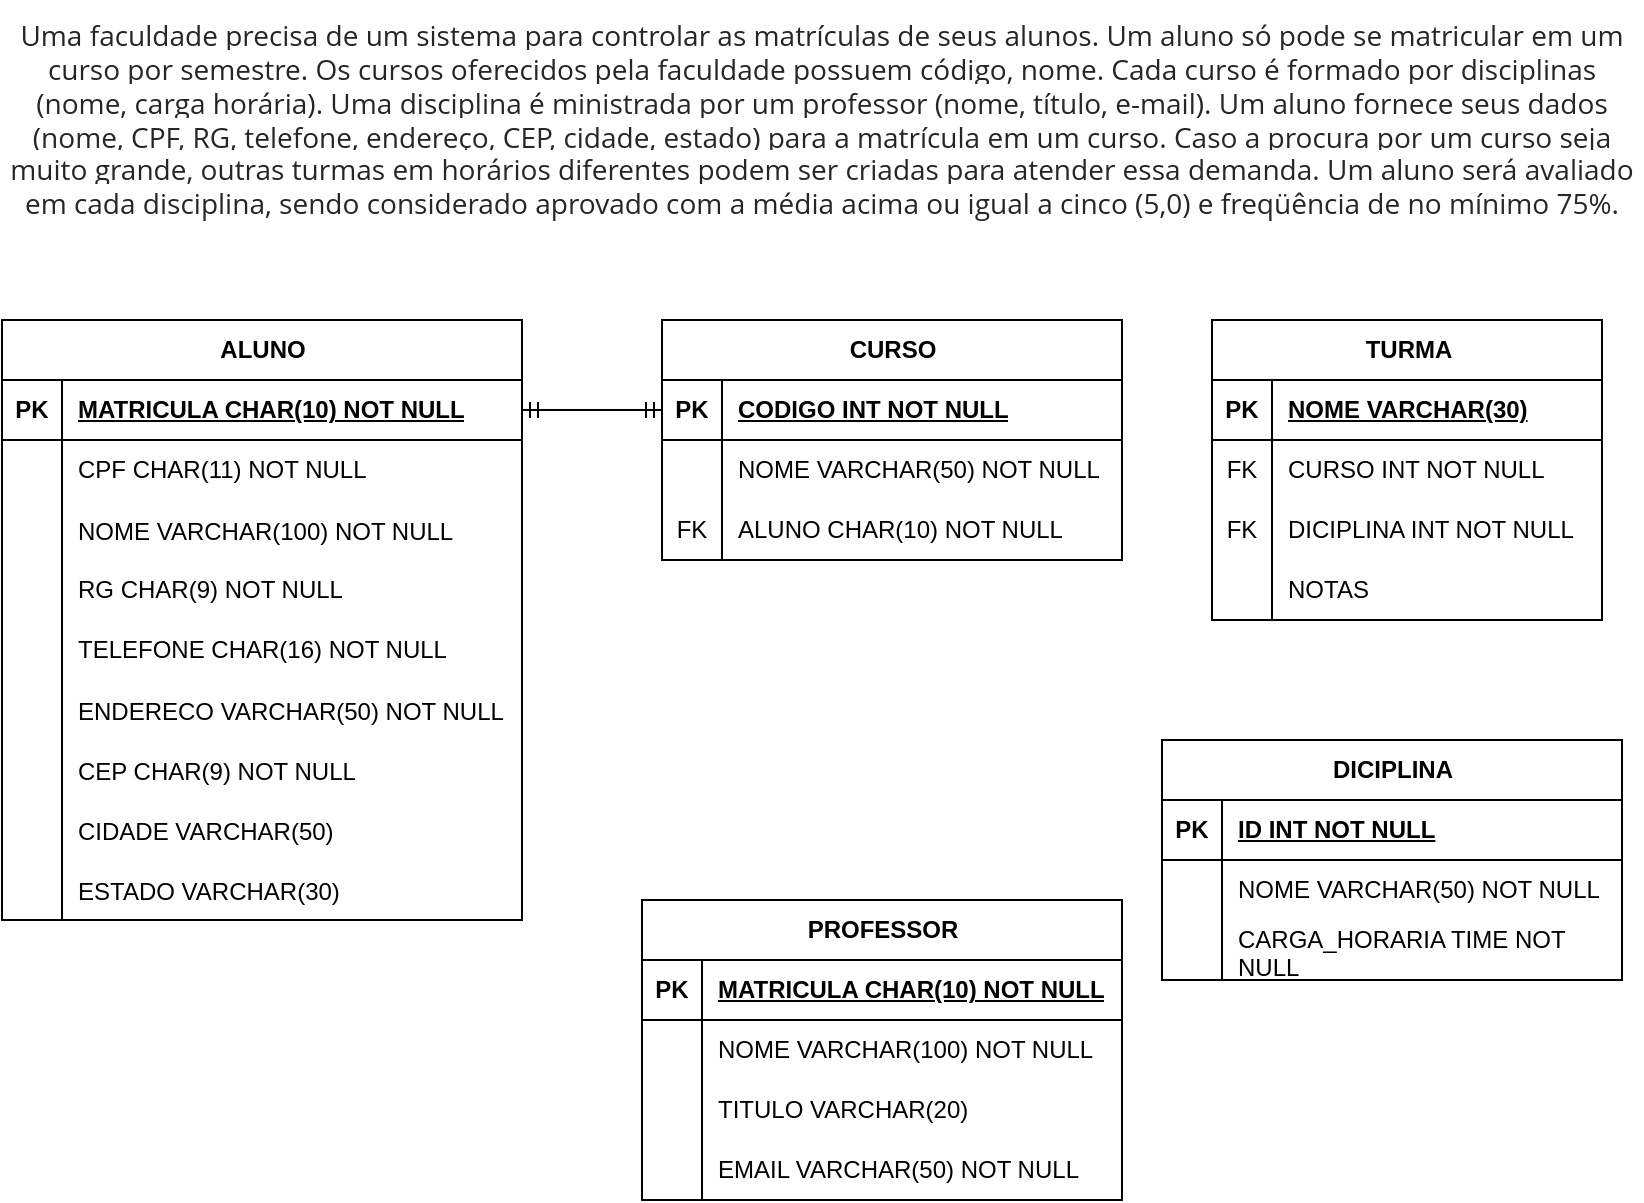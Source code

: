 <mxfile version="24.8.4">
  <diagram name="Página-1" id="dTn19unyRNRH9uVxcDBz">
    <mxGraphModel dx="880" dy="468" grid="1" gridSize="10" guides="1" tooltips="1" connect="1" arrows="1" fold="1" page="1" pageScale="1" pageWidth="827" pageHeight="1169" math="0" shadow="0">
      <root>
        <mxCell id="0" />
        <mxCell id="1" parent="0" />
        <mxCell id="SQpeZqvC9aCR0QkS3gJp-1" value="DICIPLINA" style="shape=table;startSize=30;container=1;collapsible=1;childLayout=tableLayout;fixedRows=1;rowLines=0;fontStyle=1;align=center;resizeLast=1;html=1;" vertex="1" parent="1">
          <mxGeometry x="580" y="370" width="230" height="120" as="geometry" />
        </mxCell>
        <mxCell id="SQpeZqvC9aCR0QkS3gJp-2" value="" style="shape=tableRow;horizontal=0;startSize=0;swimlaneHead=0;swimlaneBody=0;fillColor=none;collapsible=0;dropTarget=0;points=[[0,0.5],[1,0.5]];portConstraint=eastwest;top=0;left=0;right=0;bottom=1;" vertex="1" parent="SQpeZqvC9aCR0QkS3gJp-1">
          <mxGeometry y="30" width="230" height="30" as="geometry" />
        </mxCell>
        <mxCell id="SQpeZqvC9aCR0QkS3gJp-3" value="PK" style="shape=partialRectangle;connectable=0;fillColor=none;top=0;left=0;bottom=0;right=0;fontStyle=1;overflow=hidden;whiteSpace=wrap;html=1;" vertex="1" parent="SQpeZqvC9aCR0QkS3gJp-2">
          <mxGeometry width="30" height="30" as="geometry">
            <mxRectangle width="30" height="30" as="alternateBounds" />
          </mxGeometry>
        </mxCell>
        <mxCell id="SQpeZqvC9aCR0QkS3gJp-4" value="ID INT NOT NULL" style="shape=partialRectangle;connectable=0;fillColor=none;top=0;left=0;bottom=0;right=0;align=left;spacingLeft=6;fontStyle=5;overflow=hidden;whiteSpace=wrap;html=1;" vertex="1" parent="SQpeZqvC9aCR0QkS3gJp-2">
          <mxGeometry x="30" width="200" height="30" as="geometry">
            <mxRectangle width="200" height="30" as="alternateBounds" />
          </mxGeometry>
        </mxCell>
        <mxCell id="SQpeZqvC9aCR0QkS3gJp-5" value="" style="shape=tableRow;horizontal=0;startSize=0;swimlaneHead=0;swimlaneBody=0;fillColor=none;collapsible=0;dropTarget=0;points=[[0,0.5],[1,0.5]];portConstraint=eastwest;top=0;left=0;right=0;bottom=0;" vertex="1" parent="SQpeZqvC9aCR0QkS3gJp-1">
          <mxGeometry y="60" width="230" height="30" as="geometry" />
        </mxCell>
        <mxCell id="SQpeZqvC9aCR0QkS3gJp-6" value="" style="shape=partialRectangle;connectable=0;fillColor=none;top=0;left=0;bottom=0;right=0;editable=1;overflow=hidden;whiteSpace=wrap;html=1;" vertex="1" parent="SQpeZqvC9aCR0QkS3gJp-5">
          <mxGeometry width="30" height="30" as="geometry">
            <mxRectangle width="30" height="30" as="alternateBounds" />
          </mxGeometry>
        </mxCell>
        <mxCell id="SQpeZqvC9aCR0QkS3gJp-7" value="NOME VARCHAR(50) NOT NULL" style="shape=partialRectangle;connectable=0;fillColor=none;top=0;left=0;bottom=0;right=0;align=left;spacingLeft=6;overflow=hidden;whiteSpace=wrap;html=1;" vertex="1" parent="SQpeZqvC9aCR0QkS3gJp-5">
          <mxGeometry x="30" width="200" height="30" as="geometry">
            <mxRectangle width="200" height="30" as="alternateBounds" />
          </mxGeometry>
        </mxCell>
        <mxCell id="SQpeZqvC9aCR0QkS3gJp-8" value="" style="shape=tableRow;horizontal=0;startSize=0;swimlaneHead=0;swimlaneBody=0;fillColor=none;collapsible=0;dropTarget=0;points=[[0,0.5],[1,0.5]];portConstraint=eastwest;top=0;left=0;right=0;bottom=0;" vertex="1" parent="SQpeZqvC9aCR0QkS3gJp-1">
          <mxGeometry y="90" width="230" height="30" as="geometry" />
        </mxCell>
        <mxCell id="SQpeZqvC9aCR0QkS3gJp-9" value="" style="shape=partialRectangle;connectable=0;fillColor=none;top=0;left=0;bottom=0;right=0;editable=1;overflow=hidden;whiteSpace=wrap;html=1;" vertex="1" parent="SQpeZqvC9aCR0QkS3gJp-8">
          <mxGeometry width="30" height="30" as="geometry">
            <mxRectangle width="30" height="30" as="alternateBounds" />
          </mxGeometry>
        </mxCell>
        <mxCell id="SQpeZqvC9aCR0QkS3gJp-10" value="CARGA_HORARIA TIME NOT NULL" style="shape=partialRectangle;connectable=0;fillColor=none;top=0;left=0;bottom=0;right=0;align=left;spacingLeft=6;overflow=hidden;whiteSpace=wrap;html=1;" vertex="1" parent="SQpeZqvC9aCR0QkS3gJp-8">
          <mxGeometry x="30" width="200" height="30" as="geometry">
            <mxRectangle width="200" height="30" as="alternateBounds" />
          </mxGeometry>
        </mxCell>
        <mxCell id="SQpeZqvC9aCR0QkS3gJp-14" value="CURSO" style="shape=table;startSize=30;container=1;collapsible=1;childLayout=tableLayout;fixedRows=1;rowLines=0;fontStyle=1;align=center;resizeLast=1;html=1;" vertex="1" parent="1">
          <mxGeometry x="330" y="160" width="230" height="120" as="geometry" />
        </mxCell>
        <mxCell id="SQpeZqvC9aCR0QkS3gJp-15" value="" style="shape=tableRow;horizontal=0;startSize=0;swimlaneHead=0;swimlaneBody=0;fillColor=none;collapsible=0;dropTarget=0;points=[[0,0.5],[1,0.5]];portConstraint=eastwest;top=0;left=0;right=0;bottom=1;" vertex="1" parent="SQpeZqvC9aCR0QkS3gJp-14">
          <mxGeometry y="30" width="230" height="30" as="geometry" />
        </mxCell>
        <mxCell id="SQpeZqvC9aCR0QkS3gJp-16" value="PK" style="shape=partialRectangle;connectable=0;fillColor=none;top=0;left=0;bottom=0;right=0;fontStyle=1;overflow=hidden;whiteSpace=wrap;html=1;" vertex="1" parent="SQpeZqvC9aCR0QkS3gJp-15">
          <mxGeometry width="30" height="30" as="geometry">
            <mxRectangle width="30" height="30" as="alternateBounds" />
          </mxGeometry>
        </mxCell>
        <mxCell id="SQpeZqvC9aCR0QkS3gJp-17" value="CODIGO INT NOT NULL" style="shape=partialRectangle;connectable=0;fillColor=none;top=0;left=0;bottom=0;right=0;align=left;spacingLeft=6;fontStyle=5;overflow=hidden;whiteSpace=wrap;html=1;" vertex="1" parent="SQpeZqvC9aCR0QkS3gJp-15">
          <mxGeometry x="30" width="200" height="30" as="geometry">
            <mxRectangle width="200" height="30" as="alternateBounds" />
          </mxGeometry>
        </mxCell>
        <mxCell id="SQpeZqvC9aCR0QkS3gJp-18" value="" style="shape=tableRow;horizontal=0;startSize=0;swimlaneHead=0;swimlaneBody=0;fillColor=none;collapsible=0;dropTarget=0;points=[[0,0.5],[1,0.5]];portConstraint=eastwest;top=0;left=0;right=0;bottom=0;" vertex="1" parent="SQpeZqvC9aCR0QkS3gJp-14">
          <mxGeometry y="60" width="230" height="30" as="geometry" />
        </mxCell>
        <mxCell id="SQpeZqvC9aCR0QkS3gJp-19" value="" style="shape=partialRectangle;connectable=0;fillColor=none;top=0;left=0;bottom=0;right=0;editable=1;overflow=hidden;whiteSpace=wrap;html=1;" vertex="1" parent="SQpeZqvC9aCR0QkS3gJp-18">
          <mxGeometry width="30" height="30" as="geometry">
            <mxRectangle width="30" height="30" as="alternateBounds" />
          </mxGeometry>
        </mxCell>
        <mxCell id="SQpeZqvC9aCR0QkS3gJp-20" value="NOME VARCHAR(50) NOT NULL" style="shape=partialRectangle;connectable=0;fillColor=none;top=0;left=0;bottom=0;right=0;align=left;spacingLeft=6;overflow=hidden;whiteSpace=wrap;html=1;" vertex="1" parent="SQpeZqvC9aCR0QkS3gJp-18">
          <mxGeometry x="30" width="200" height="30" as="geometry">
            <mxRectangle width="200" height="30" as="alternateBounds" />
          </mxGeometry>
        </mxCell>
        <mxCell id="SQpeZqvC9aCR0QkS3gJp-90" value="" style="shape=tableRow;horizontal=0;startSize=0;swimlaneHead=0;swimlaneBody=0;fillColor=none;collapsible=0;dropTarget=0;points=[[0,0.5],[1,0.5]];portConstraint=eastwest;top=0;left=0;right=0;bottom=0;" vertex="1" parent="SQpeZqvC9aCR0QkS3gJp-14">
          <mxGeometry y="90" width="230" height="30" as="geometry" />
        </mxCell>
        <mxCell id="SQpeZqvC9aCR0QkS3gJp-91" value="FK" style="shape=partialRectangle;connectable=0;fillColor=none;top=0;left=0;bottom=0;right=0;fontStyle=0;overflow=hidden;whiteSpace=wrap;html=1;" vertex="1" parent="SQpeZqvC9aCR0QkS3gJp-90">
          <mxGeometry width="30" height="30" as="geometry">
            <mxRectangle width="30" height="30" as="alternateBounds" />
          </mxGeometry>
        </mxCell>
        <mxCell id="SQpeZqvC9aCR0QkS3gJp-92" value="ALUNO CHAR(10) NOT NULL" style="shape=partialRectangle;connectable=0;fillColor=none;top=0;left=0;bottom=0;right=0;align=left;spacingLeft=6;fontStyle=0;overflow=hidden;whiteSpace=wrap;html=1;" vertex="1" parent="SQpeZqvC9aCR0QkS3gJp-90">
          <mxGeometry x="30" width="200" height="30" as="geometry">
            <mxRectangle width="200" height="30" as="alternateBounds" />
          </mxGeometry>
        </mxCell>
        <mxCell id="SQpeZqvC9aCR0QkS3gJp-27" value="ALUNO" style="shape=table;startSize=30;container=1;collapsible=1;childLayout=tableLayout;fixedRows=1;rowLines=0;fontStyle=1;align=center;resizeLast=1;html=1;" vertex="1" parent="1">
          <mxGeometry y="160" width="260" height="300" as="geometry" />
        </mxCell>
        <mxCell id="SQpeZqvC9aCR0QkS3gJp-28" value="" style="shape=tableRow;horizontal=0;startSize=0;swimlaneHead=0;swimlaneBody=0;fillColor=none;collapsible=0;dropTarget=0;points=[[0,0.5],[1,0.5]];portConstraint=eastwest;top=0;left=0;right=0;bottom=1;" vertex="1" parent="SQpeZqvC9aCR0QkS3gJp-27">
          <mxGeometry y="30" width="260" height="30" as="geometry" />
        </mxCell>
        <mxCell id="SQpeZqvC9aCR0QkS3gJp-29" value="PK" style="shape=partialRectangle;connectable=0;fillColor=none;top=0;left=0;bottom=0;right=0;fontStyle=1;overflow=hidden;whiteSpace=wrap;html=1;" vertex="1" parent="SQpeZqvC9aCR0QkS3gJp-28">
          <mxGeometry width="30" height="30" as="geometry">
            <mxRectangle width="30" height="30" as="alternateBounds" />
          </mxGeometry>
        </mxCell>
        <mxCell id="SQpeZqvC9aCR0QkS3gJp-30" value="&lt;span style=&quot;text-wrap-mode: nowrap;&quot;&gt;MATRICULA CHAR(10) NOT NULL&lt;/span&gt;" style="shape=partialRectangle;connectable=0;fillColor=none;top=0;left=0;bottom=0;right=0;align=left;spacingLeft=6;fontStyle=5;overflow=hidden;whiteSpace=wrap;html=1;" vertex="1" parent="SQpeZqvC9aCR0QkS3gJp-28">
          <mxGeometry x="30" width="230" height="30" as="geometry">
            <mxRectangle width="230" height="30" as="alternateBounds" />
          </mxGeometry>
        </mxCell>
        <mxCell id="SQpeZqvC9aCR0QkS3gJp-31" value="" style="shape=tableRow;horizontal=0;startSize=0;swimlaneHead=0;swimlaneBody=0;fillColor=none;collapsible=0;dropTarget=0;points=[[0,0.5],[1,0.5]];portConstraint=eastwest;top=0;left=0;right=0;bottom=0;" vertex="1" parent="SQpeZqvC9aCR0QkS3gJp-27">
          <mxGeometry y="60" width="260" height="30" as="geometry" />
        </mxCell>
        <mxCell id="SQpeZqvC9aCR0QkS3gJp-32" value="" style="shape=partialRectangle;connectable=0;fillColor=none;top=0;left=0;bottom=0;right=0;editable=1;overflow=hidden;whiteSpace=wrap;html=1;" vertex="1" parent="SQpeZqvC9aCR0QkS3gJp-31">
          <mxGeometry width="30" height="30" as="geometry">
            <mxRectangle width="30" height="30" as="alternateBounds" />
          </mxGeometry>
        </mxCell>
        <mxCell id="SQpeZqvC9aCR0QkS3gJp-33" value="CPF CHAR(11) NOT NULL" style="shape=partialRectangle;connectable=0;fillColor=none;top=0;left=0;bottom=0;right=0;align=left;spacingLeft=6;overflow=hidden;whiteSpace=wrap;html=1;" vertex="1" parent="SQpeZqvC9aCR0QkS3gJp-31">
          <mxGeometry x="30" width="230" height="30" as="geometry">
            <mxRectangle width="230" height="30" as="alternateBounds" />
          </mxGeometry>
        </mxCell>
        <mxCell id="SQpeZqvC9aCR0QkS3gJp-94" value="" style="shape=tableRow;horizontal=0;startSize=0;swimlaneHead=0;swimlaneBody=0;fillColor=none;collapsible=0;dropTarget=0;points=[[0,0.5],[1,0.5]];portConstraint=eastwest;top=0;left=0;right=0;bottom=0;" vertex="1" parent="SQpeZqvC9aCR0QkS3gJp-27">
          <mxGeometry y="90" width="260" height="30" as="geometry" />
        </mxCell>
        <mxCell id="SQpeZqvC9aCR0QkS3gJp-95" value="" style="shape=partialRectangle;connectable=0;fillColor=none;top=0;left=0;bottom=0;right=0;editable=1;overflow=hidden;" vertex="1" parent="SQpeZqvC9aCR0QkS3gJp-94">
          <mxGeometry width="30" height="30" as="geometry">
            <mxRectangle width="30" height="30" as="alternateBounds" />
          </mxGeometry>
        </mxCell>
        <mxCell id="SQpeZqvC9aCR0QkS3gJp-96" value="NOME VARCHAR(100) NOT NULL" style="shape=partialRectangle;connectable=0;fillColor=none;top=0;left=0;bottom=0;right=0;align=left;spacingLeft=6;overflow=hidden;" vertex="1" parent="SQpeZqvC9aCR0QkS3gJp-94">
          <mxGeometry x="30" width="230" height="30" as="geometry">
            <mxRectangle width="230" height="30" as="alternateBounds" />
          </mxGeometry>
        </mxCell>
        <mxCell id="SQpeZqvC9aCR0QkS3gJp-34" value="" style="shape=tableRow;horizontal=0;startSize=0;swimlaneHead=0;swimlaneBody=0;fillColor=none;collapsible=0;dropTarget=0;points=[[0,0.5],[1,0.5]];portConstraint=eastwest;top=0;left=0;right=0;bottom=0;" vertex="1" parent="SQpeZqvC9aCR0QkS3gJp-27">
          <mxGeometry y="120" width="260" height="30" as="geometry" />
        </mxCell>
        <mxCell id="SQpeZqvC9aCR0QkS3gJp-35" value="" style="shape=partialRectangle;connectable=0;fillColor=none;top=0;left=0;bottom=0;right=0;editable=1;overflow=hidden;whiteSpace=wrap;html=1;" vertex="1" parent="SQpeZqvC9aCR0QkS3gJp-34">
          <mxGeometry width="30" height="30" as="geometry">
            <mxRectangle width="30" height="30" as="alternateBounds" />
          </mxGeometry>
        </mxCell>
        <mxCell id="SQpeZqvC9aCR0QkS3gJp-36" value="RG CHAR(9) NOT NULL" style="shape=partialRectangle;connectable=0;fillColor=none;top=0;left=0;bottom=0;right=0;align=left;spacingLeft=6;overflow=hidden;whiteSpace=wrap;html=1;" vertex="1" parent="SQpeZqvC9aCR0QkS3gJp-34">
          <mxGeometry x="30" width="230" height="30" as="geometry">
            <mxRectangle width="230" height="30" as="alternateBounds" />
          </mxGeometry>
        </mxCell>
        <mxCell id="SQpeZqvC9aCR0QkS3gJp-37" value="" style="shape=tableRow;horizontal=0;startSize=0;swimlaneHead=0;swimlaneBody=0;fillColor=none;collapsible=0;dropTarget=0;points=[[0,0.5],[1,0.5]];portConstraint=eastwest;top=0;left=0;right=0;bottom=0;" vertex="1" parent="SQpeZqvC9aCR0QkS3gJp-27">
          <mxGeometry y="150" width="260" height="30" as="geometry" />
        </mxCell>
        <mxCell id="SQpeZqvC9aCR0QkS3gJp-38" value="" style="shape=partialRectangle;connectable=0;fillColor=none;top=0;left=0;bottom=0;right=0;editable=1;overflow=hidden;whiteSpace=wrap;html=1;" vertex="1" parent="SQpeZqvC9aCR0QkS3gJp-37">
          <mxGeometry width="30" height="30" as="geometry">
            <mxRectangle width="30" height="30" as="alternateBounds" />
          </mxGeometry>
        </mxCell>
        <mxCell id="SQpeZqvC9aCR0QkS3gJp-39" value="TELEFONE CHAR(16) NOT NULL" style="shape=partialRectangle;connectable=0;fillColor=none;top=0;left=0;bottom=0;right=0;align=left;spacingLeft=6;overflow=hidden;whiteSpace=wrap;html=1;" vertex="1" parent="SQpeZqvC9aCR0QkS3gJp-37">
          <mxGeometry x="30" width="230" height="30" as="geometry">
            <mxRectangle width="230" height="30" as="alternateBounds" />
          </mxGeometry>
        </mxCell>
        <mxCell id="SQpeZqvC9aCR0QkS3gJp-54" value="" style="shape=tableRow;horizontal=0;startSize=0;swimlaneHead=0;swimlaneBody=0;fillColor=none;collapsible=0;dropTarget=0;points=[[0,0.5],[1,0.5]];portConstraint=eastwest;top=0;left=0;right=0;bottom=0;" vertex="1" parent="SQpeZqvC9aCR0QkS3gJp-27">
          <mxGeometry y="180" width="260" height="30" as="geometry" />
        </mxCell>
        <mxCell id="SQpeZqvC9aCR0QkS3gJp-55" value="" style="shape=partialRectangle;connectable=0;fillColor=none;top=0;left=0;bottom=0;right=0;editable=1;overflow=hidden;" vertex="1" parent="SQpeZqvC9aCR0QkS3gJp-54">
          <mxGeometry width="30" height="30" as="geometry">
            <mxRectangle width="30" height="30" as="alternateBounds" />
          </mxGeometry>
        </mxCell>
        <mxCell id="SQpeZqvC9aCR0QkS3gJp-56" value="ENDERECO VARCHAR(50) NOT NULL" style="shape=partialRectangle;connectable=0;fillColor=none;top=0;left=0;bottom=0;right=0;align=left;spacingLeft=6;overflow=hidden;" vertex="1" parent="SQpeZqvC9aCR0QkS3gJp-54">
          <mxGeometry x="30" width="230" height="30" as="geometry">
            <mxRectangle width="230" height="30" as="alternateBounds" />
          </mxGeometry>
        </mxCell>
        <mxCell id="SQpeZqvC9aCR0QkS3gJp-46" value="" style="shape=tableRow;horizontal=0;startSize=0;swimlaneHead=0;swimlaneBody=0;fillColor=none;collapsible=0;dropTarget=0;points=[[0,0.5],[1,0.5]];portConstraint=eastwest;top=0;left=0;right=0;bottom=0;" vertex="1" parent="SQpeZqvC9aCR0QkS3gJp-27">
          <mxGeometry y="210" width="260" height="30" as="geometry" />
        </mxCell>
        <mxCell id="SQpeZqvC9aCR0QkS3gJp-47" value="" style="shape=partialRectangle;connectable=0;fillColor=none;top=0;left=0;bottom=0;right=0;editable=1;overflow=hidden;" vertex="1" parent="SQpeZqvC9aCR0QkS3gJp-46">
          <mxGeometry width="30" height="30" as="geometry">
            <mxRectangle width="30" height="30" as="alternateBounds" />
          </mxGeometry>
        </mxCell>
        <mxCell id="SQpeZqvC9aCR0QkS3gJp-48" value="CEP CHAR(9) NOT NULL" style="shape=partialRectangle;connectable=0;fillColor=none;top=0;left=0;bottom=0;right=0;align=left;spacingLeft=6;overflow=hidden;" vertex="1" parent="SQpeZqvC9aCR0QkS3gJp-46">
          <mxGeometry x="30" width="230" height="30" as="geometry">
            <mxRectangle width="230" height="30" as="alternateBounds" />
          </mxGeometry>
        </mxCell>
        <mxCell id="SQpeZqvC9aCR0QkS3gJp-42" value="" style="shape=tableRow;horizontal=0;startSize=0;swimlaneHead=0;swimlaneBody=0;fillColor=none;collapsible=0;dropTarget=0;points=[[0,0.5],[1,0.5]];portConstraint=eastwest;top=0;left=0;right=0;bottom=0;" vertex="1" parent="SQpeZqvC9aCR0QkS3gJp-27">
          <mxGeometry y="240" width="260" height="30" as="geometry" />
        </mxCell>
        <mxCell id="SQpeZqvC9aCR0QkS3gJp-43" value="" style="shape=partialRectangle;connectable=0;fillColor=none;top=0;left=0;bottom=0;right=0;editable=1;overflow=hidden;" vertex="1" parent="SQpeZqvC9aCR0QkS3gJp-42">
          <mxGeometry width="30" height="30" as="geometry">
            <mxRectangle width="30" height="30" as="alternateBounds" />
          </mxGeometry>
        </mxCell>
        <mxCell id="SQpeZqvC9aCR0QkS3gJp-44" value="CIDADE VARCHAR(50)" style="shape=partialRectangle;connectable=0;fillColor=none;top=0;left=0;bottom=0;right=0;align=left;spacingLeft=6;overflow=hidden;" vertex="1" parent="SQpeZqvC9aCR0QkS3gJp-42">
          <mxGeometry x="30" width="230" height="30" as="geometry">
            <mxRectangle width="230" height="30" as="alternateBounds" />
          </mxGeometry>
        </mxCell>
        <mxCell id="SQpeZqvC9aCR0QkS3gJp-50" value="" style="shape=tableRow;horizontal=0;startSize=0;swimlaneHead=0;swimlaneBody=0;fillColor=none;collapsible=0;dropTarget=0;points=[[0,0.5],[1,0.5]];portConstraint=eastwest;top=0;left=0;right=0;bottom=0;" vertex="1" parent="SQpeZqvC9aCR0QkS3gJp-27">
          <mxGeometry y="270" width="260" height="30" as="geometry" />
        </mxCell>
        <mxCell id="SQpeZqvC9aCR0QkS3gJp-51" value="" style="shape=partialRectangle;connectable=0;fillColor=none;top=0;left=0;bottom=0;right=0;editable=1;overflow=hidden;" vertex="1" parent="SQpeZqvC9aCR0QkS3gJp-50">
          <mxGeometry width="30" height="30" as="geometry">
            <mxRectangle width="30" height="30" as="alternateBounds" />
          </mxGeometry>
        </mxCell>
        <mxCell id="SQpeZqvC9aCR0QkS3gJp-52" value="ESTADO VARCHAR(30)" style="shape=partialRectangle;connectable=0;fillColor=none;top=0;left=0;bottom=0;right=0;align=left;spacingLeft=6;overflow=hidden;" vertex="1" parent="SQpeZqvC9aCR0QkS3gJp-50">
          <mxGeometry x="30" width="230" height="30" as="geometry">
            <mxRectangle width="230" height="30" as="alternateBounds" />
          </mxGeometry>
        </mxCell>
        <mxCell id="SQpeZqvC9aCR0QkS3gJp-40" value="&lt;span style=&quot;color: rgb(38, 38, 38); font-family: &amp;quot;Open Sans&amp;quot;, sans-serif; font-size: 14px; text-align: left; white-space-collapse: preserve; background-color: rgb(255, 255, 255);&quot;&gt;Uma faculdade precisa de um sistema para controlar as matrículas de seus alunos. Um aluno só pode se matricular em um curso por semestre. Os cursos oferecidos pela faculdade possuem código, nome. Cada curso é formado por disciplinas (nome, carga horária). Uma disciplina é ministrada por um professor (nome, título, e-mail). Um aluno fornece seus dados (nome, CPF, RG, telefone, endereço, CEP, cidade, estado) para a matrícula em um curso. Caso a procura por um curso seja muito grande, outras turmas em horários diferentes podem ser criadas para atender essa demanda. Um aluno será avaliado em cada disciplina, sendo considerado aprovado com a média acima ou igual a cinco (5,0) e freqüência de no mínimo 75%.&lt;/span&gt;" style="text;strokeColor=none;align=center;fillColor=none;html=1;verticalAlign=middle;whiteSpace=wrap;rounded=0;" vertex="1" parent="1">
          <mxGeometry width="820" height="120" as="geometry" />
        </mxCell>
        <mxCell id="SQpeZqvC9aCR0QkS3gJp-71" value="PROFESSOR" style="shape=table;startSize=30;container=1;collapsible=1;childLayout=tableLayout;fixedRows=1;rowLines=0;fontStyle=1;align=center;resizeLast=1;html=1;" vertex="1" parent="1">
          <mxGeometry x="320" y="450" width="240" height="150" as="geometry" />
        </mxCell>
        <mxCell id="SQpeZqvC9aCR0QkS3gJp-72" value="" style="shape=tableRow;horizontal=0;startSize=0;swimlaneHead=0;swimlaneBody=0;fillColor=none;collapsible=0;dropTarget=0;points=[[0,0.5],[1,0.5]];portConstraint=eastwest;top=0;left=0;right=0;bottom=1;" vertex="1" parent="SQpeZqvC9aCR0QkS3gJp-71">
          <mxGeometry y="30" width="240" height="30" as="geometry" />
        </mxCell>
        <mxCell id="SQpeZqvC9aCR0QkS3gJp-73" value="PK" style="shape=partialRectangle;connectable=0;fillColor=none;top=0;left=0;bottom=0;right=0;fontStyle=1;overflow=hidden;whiteSpace=wrap;html=1;" vertex="1" parent="SQpeZqvC9aCR0QkS3gJp-72">
          <mxGeometry width="30" height="30" as="geometry">
            <mxRectangle width="30" height="30" as="alternateBounds" />
          </mxGeometry>
        </mxCell>
        <mxCell id="SQpeZqvC9aCR0QkS3gJp-74" value="MATRICULA CHAR(10) NOT NULL" style="shape=partialRectangle;connectable=0;fillColor=none;top=0;left=0;bottom=0;right=0;align=left;spacingLeft=6;fontStyle=5;overflow=hidden;whiteSpace=wrap;html=1;" vertex="1" parent="SQpeZqvC9aCR0QkS3gJp-72">
          <mxGeometry x="30" width="210" height="30" as="geometry">
            <mxRectangle width="210" height="30" as="alternateBounds" />
          </mxGeometry>
        </mxCell>
        <mxCell id="SQpeZqvC9aCR0QkS3gJp-75" value="" style="shape=tableRow;horizontal=0;startSize=0;swimlaneHead=0;swimlaneBody=0;fillColor=none;collapsible=0;dropTarget=0;points=[[0,0.5],[1,0.5]];portConstraint=eastwest;top=0;left=0;right=0;bottom=0;" vertex="1" parent="SQpeZqvC9aCR0QkS3gJp-71">
          <mxGeometry y="60" width="240" height="30" as="geometry" />
        </mxCell>
        <mxCell id="SQpeZqvC9aCR0QkS3gJp-76" value="" style="shape=partialRectangle;connectable=0;fillColor=none;top=0;left=0;bottom=0;right=0;editable=1;overflow=hidden;whiteSpace=wrap;html=1;" vertex="1" parent="SQpeZqvC9aCR0QkS3gJp-75">
          <mxGeometry width="30" height="30" as="geometry">
            <mxRectangle width="30" height="30" as="alternateBounds" />
          </mxGeometry>
        </mxCell>
        <mxCell id="SQpeZqvC9aCR0QkS3gJp-77" value="NOME VARCHAR(100) NOT NULL" style="shape=partialRectangle;connectable=0;fillColor=none;top=0;left=0;bottom=0;right=0;align=left;spacingLeft=6;overflow=hidden;whiteSpace=wrap;html=1;" vertex="1" parent="SQpeZqvC9aCR0QkS3gJp-75">
          <mxGeometry x="30" width="210" height="30" as="geometry">
            <mxRectangle width="210" height="30" as="alternateBounds" />
          </mxGeometry>
        </mxCell>
        <mxCell id="SQpeZqvC9aCR0QkS3gJp-78" value="" style="shape=tableRow;horizontal=0;startSize=0;swimlaneHead=0;swimlaneBody=0;fillColor=none;collapsible=0;dropTarget=0;points=[[0,0.5],[1,0.5]];portConstraint=eastwest;top=0;left=0;right=0;bottom=0;" vertex="1" parent="SQpeZqvC9aCR0QkS3gJp-71">
          <mxGeometry y="90" width="240" height="30" as="geometry" />
        </mxCell>
        <mxCell id="SQpeZqvC9aCR0QkS3gJp-79" value="" style="shape=partialRectangle;connectable=0;fillColor=none;top=0;left=0;bottom=0;right=0;editable=1;overflow=hidden;whiteSpace=wrap;html=1;" vertex="1" parent="SQpeZqvC9aCR0QkS3gJp-78">
          <mxGeometry width="30" height="30" as="geometry">
            <mxRectangle width="30" height="30" as="alternateBounds" />
          </mxGeometry>
        </mxCell>
        <mxCell id="SQpeZqvC9aCR0QkS3gJp-80" value="TITULO VARCHAR(20)" style="shape=partialRectangle;connectable=0;fillColor=none;top=0;left=0;bottom=0;right=0;align=left;spacingLeft=6;overflow=hidden;whiteSpace=wrap;html=1;" vertex="1" parent="SQpeZqvC9aCR0QkS3gJp-78">
          <mxGeometry x="30" width="210" height="30" as="geometry">
            <mxRectangle width="210" height="30" as="alternateBounds" />
          </mxGeometry>
        </mxCell>
        <mxCell id="SQpeZqvC9aCR0QkS3gJp-81" value="" style="shape=tableRow;horizontal=0;startSize=0;swimlaneHead=0;swimlaneBody=0;fillColor=none;collapsible=0;dropTarget=0;points=[[0,0.5],[1,0.5]];portConstraint=eastwest;top=0;left=0;right=0;bottom=0;" vertex="1" parent="SQpeZqvC9aCR0QkS3gJp-71">
          <mxGeometry y="120" width="240" height="30" as="geometry" />
        </mxCell>
        <mxCell id="SQpeZqvC9aCR0QkS3gJp-82" value="" style="shape=partialRectangle;connectable=0;fillColor=none;top=0;left=0;bottom=0;right=0;editable=1;overflow=hidden;whiteSpace=wrap;html=1;" vertex="1" parent="SQpeZqvC9aCR0QkS3gJp-81">
          <mxGeometry width="30" height="30" as="geometry">
            <mxRectangle width="30" height="30" as="alternateBounds" />
          </mxGeometry>
        </mxCell>
        <mxCell id="SQpeZqvC9aCR0QkS3gJp-83" value="EMAIL VARCHAR(50) NOT NULL" style="shape=partialRectangle;connectable=0;fillColor=none;top=0;left=0;bottom=0;right=0;align=left;spacingLeft=6;overflow=hidden;whiteSpace=wrap;html=1;" vertex="1" parent="SQpeZqvC9aCR0QkS3gJp-81">
          <mxGeometry x="30" width="210" height="30" as="geometry">
            <mxRectangle width="210" height="30" as="alternateBounds" />
          </mxGeometry>
        </mxCell>
        <mxCell id="SQpeZqvC9aCR0QkS3gJp-84" value="" style="edgeStyle=entityRelationEdgeStyle;fontSize=12;html=1;endArrow=ERmandOne;startArrow=ERmandOne;rounded=0;entryX=0;entryY=0.5;entryDx=0;entryDy=0;exitX=1;exitY=0.5;exitDx=0;exitDy=0;" edge="1" parent="1" source="SQpeZqvC9aCR0QkS3gJp-28" target="SQpeZqvC9aCR0QkS3gJp-15">
          <mxGeometry width="100" height="100" relative="1" as="geometry">
            <mxPoint x="390" y="210" as="sourcePoint" />
            <mxPoint x="490" y="110" as="targetPoint" />
          </mxGeometry>
        </mxCell>
        <mxCell id="SQpeZqvC9aCR0QkS3gJp-110" value="TURMA" style="shape=table;startSize=30;container=1;collapsible=1;childLayout=tableLayout;fixedRows=1;rowLines=0;fontStyle=1;align=center;resizeLast=1;html=1;" vertex="1" parent="1">
          <mxGeometry x="605" y="160" width="195" height="150" as="geometry" />
        </mxCell>
        <mxCell id="SQpeZqvC9aCR0QkS3gJp-111" value="" style="shape=tableRow;horizontal=0;startSize=0;swimlaneHead=0;swimlaneBody=0;fillColor=none;collapsible=0;dropTarget=0;points=[[0,0.5],[1,0.5]];portConstraint=eastwest;top=0;left=0;right=0;bottom=1;" vertex="1" parent="SQpeZqvC9aCR0QkS3gJp-110">
          <mxGeometry y="30" width="195" height="30" as="geometry" />
        </mxCell>
        <mxCell id="SQpeZqvC9aCR0QkS3gJp-112" value="PK" style="shape=partialRectangle;connectable=0;fillColor=none;top=0;left=0;bottom=0;right=0;fontStyle=1;overflow=hidden;whiteSpace=wrap;html=1;" vertex="1" parent="SQpeZqvC9aCR0QkS3gJp-111">
          <mxGeometry width="30" height="30" as="geometry">
            <mxRectangle width="30" height="30" as="alternateBounds" />
          </mxGeometry>
        </mxCell>
        <mxCell id="SQpeZqvC9aCR0QkS3gJp-113" value="NOME VARCHAR(30)" style="shape=partialRectangle;connectable=0;fillColor=none;top=0;left=0;bottom=0;right=0;align=left;spacingLeft=6;fontStyle=5;overflow=hidden;whiteSpace=wrap;html=1;" vertex="1" parent="SQpeZqvC9aCR0QkS3gJp-111">
          <mxGeometry x="30" width="165" height="30" as="geometry">
            <mxRectangle width="165" height="30" as="alternateBounds" />
          </mxGeometry>
        </mxCell>
        <mxCell id="SQpeZqvC9aCR0QkS3gJp-114" value="" style="shape=tableRow;horizontal=0;startSize=0;swimlaneHead=0;swimlaneBody=0;fillColor=none;collapsible=0;dropTarget=0;points=[[0,0.5],[1,0.5]];portConstraint=eastwest;top=0;left=0;right=0;bottom=0;" vertex="1" parent="SQpeZqvC9aCR0QkS3gJp-110">
          <mxGeometry y="60" width="195" height="30" as="geometry" />
        </mxCell>
        <mxCell id="SQpeZqvC9aCR0QkS3gJp-115" value="FK" style="shape=partialRectangle;connectable=0;fillColor=none;top=0;left=0;bottom=0;right=0;editable=1;overflow=hidden;whiteSpace=wrap;html=1;" vertex="1" parent="SQpeZqvC9aCR0QkS3gJp-114">
          <mxGeometry width="30" height="30" as="geometry">
            <mxRectangle width="30" height="30" as="alternateBounds" />
          </mxGeometry>
        </mxCell>
        <mxCell id="SQpeZqvC9aCR0QkS3gJp-116" value="CURSO INT NOT NULL" style="shape=partialRectangle;connectable=0;fillColor=none;top=0;left=0;bottom=0;right=0;align=left;spacingLeft=6;overflow=hidden;whiteSpace=wrap;html=1;" vertex="1" parent="SQpeZqvC9aCR0QkS3gJp-114">
          <mxGeometry x="30" width="165" height="30" as="geometry">
            <mxRectangle width="165" height="30" as="alternateBounds" />
          </mxGeometry>
        </mxCell>
        <mxCell id="SQpeZqvC9aCR0QkS3gJp-117" value="" style="shape=tableRow;horizontal=0;startSize=0;swimlaneHead=0;swimlaneBody=0;fillColor=none;collapsible=0;dropTarget=0;points=[[0,0.5],[1,0.5]];portConstraint=eastwest;top=0;left=0;right=0;bottom=0;" vertex="1" parent="SQpeZqvC9aCR0QkS3gJp-110">
          <mxGeometry y="90" width="195" height="30" as="geometry" />
        </mxCell>
        <mxCell id="SQpeZqvC9aCR0QkS3gJp-118" value="FK" style="shape=partialRectangle;connectable=0;fillColor=none;top=0;left=0;bottom=0;right=0;editable=1;overflow=hidden;whiteSpace=wrap;html=1;" vertex="1" parent="SQpeZqvC9aCR0QkS3gJp-117">
          <mxGeometry width="30" height="30" as="geometry">
            <mxRectangle width="30" height="30" as="alternateBounds" />
          </mxGeometry>
        </mxCell>
        <mxCell id="SQpeZqvC9aCR0QkS3gJp-119" value="DICIPLINA INT NOT NULL" style="shape=partialRectangle;connectable=0;fillColor=none;top=0;left=0;bottom=0;right=0;align=left;spacingLeft=6;overflow=hidden;whiteSpace=wrap;html=1;" vertex="1" parent="SQpeZqvC9aCR0QkS3gJp-117">
          <mxGeometry x="30" width="165" height="30" as="geometry">
            <mxRectangle width="165" height="30" as="alternateBounds" />
          </mxGeometry>
        </mxCell>
        <mxCell id="SQpeZqvC9aCR0QkS3gJp-120" value="" style="shape=tableRow;horizontal=0;startSize=0;swimlaneHead=0;swimlaneBody=0;fillColor=none;collapsible=0;dropTarget=0;points=[[0,0.5],[1,0.5]];portConstraint=eastwest;top=0;left=0;right=0;bottom=0;" vertex="1" parent="SQpeZqvC9aCR0QkS3gJp-110">
          <mxGeometry y="120" width="195" height="30" as="geometry" />
        </mxCell>
        <mxCell id="SQpeZqvC9aCR0QkS3gJp-121" value="" style="shape=partialRectangle;connectable=0;fillColor=none;top=0;left=0;bottom=0;right=0;editable=1;overflow=hidden;whiteSpace=wrap;html=1;" vertex="1" parent="SQpeZqvC9aCR0QkS3gJp-120">
          <mxGeometry width="30" height="30" as="geometry">
            <mxRectangle width="30" height="30" as="alternateBounds" />
          </mxGeometry>
        </mxCell>
        <mxCell id="SQpeZqvC9aCR0QkS3gJp-122" value="NOTAS" style="shape=partialRectangle;connectable=0;fillColor=none;top=0;left=0;bottom=0;right=0;align=left;spacingLeft=6;overflow=hidden;whiteSpace=wrap;html=1;" vertex="1" parent="SQpeZqvC9aCR0QkS3gJp-120">
          <mxGeometry x="30" width="165" height="30" as="geometry">
            <mxRectangle width="165" height="30" as="alternateBounds" />
          </mxGeometry>
        </mxCell>
      </root>
    </mxGraphModel>
  </diagram>
</mxfile>
